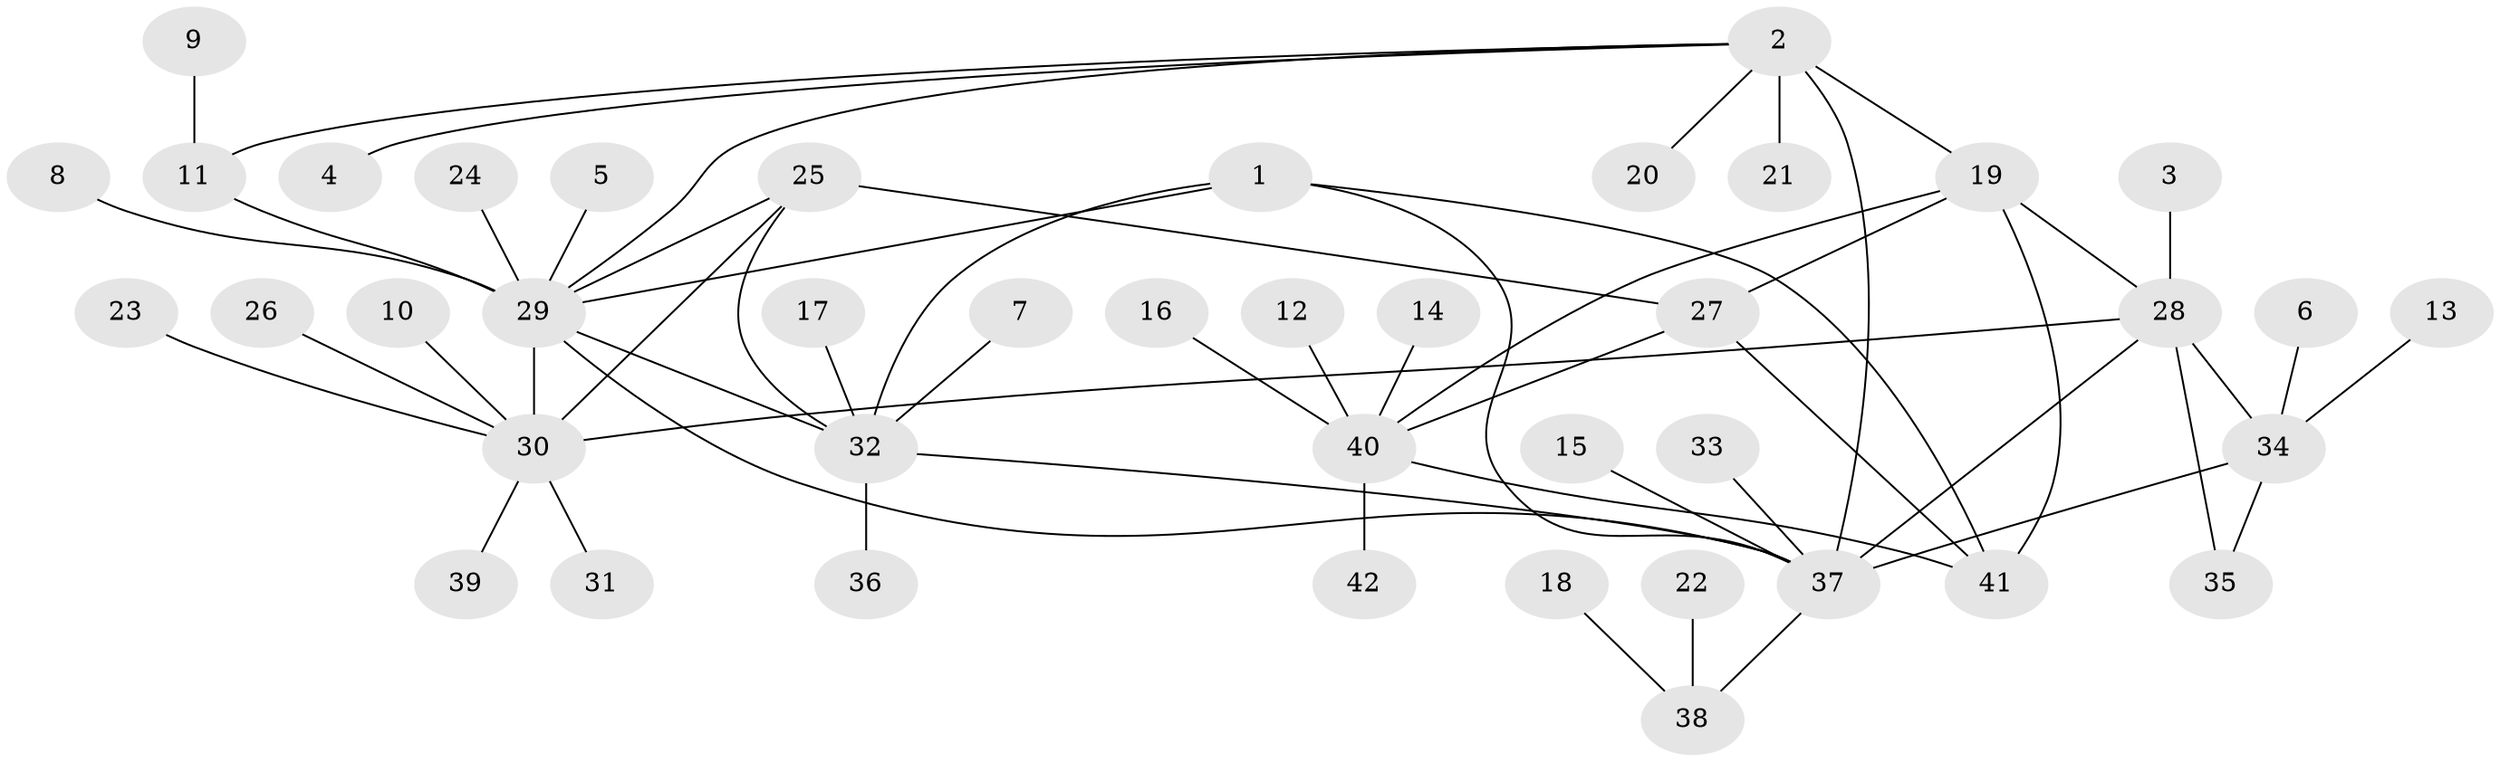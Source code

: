 // original degree distribution, {8: 0.04819277108433735, 4: 0.07228915662650602, 7: 0.03614457831325301, 5: 0.04819277108433735, 9: 0.03614457831325301, 11: 0.012048192771084338, 3: 0.012048192771084338, 2: 0.13253012048192772, 1: 0.6024096385542169}
// Generated by graph-tools (version 1.1) at 2025/26/03/09/25 03:26:47]
// undirected, 42 vertices, 57 edges
graph export_dot {
graph [start="1"]
  node [color=gray90,style=filled];
  1;
  2;
  3;
  4;
  5;
  6;
  7;
  8;
  9;
  10;
  11;
  12;
  13;
  14;
  15;
  16;
  17;
  18;
  19;
  20;
  21;
  22;
  23;
  24;
  25;
  26;
  27;
  28;
  29;
  30;
  31;
  32;
  33;
  34;
  35;
  36;
  37;
  38;
  39;
  40;
  41;
  42;
  1 -- 29 [weight=1.0];
  1 -- 32 [weight=1.0];
  1 -- 37 [weight=1.0];
  1 -- 41 [weight=1.0];
  2 -- 4 [weight=1.0];
  2 -- 11 [weight=1.0];
  2 -- 19 [weight=1.0];
  2 -- 20 [weight=1.0];
  2 -- 21 [weight=1.0];
  2 -- 29 [weight=1.0];
  2 -- 37 [weight=3.0];
  3 -- 28 [weight=1.0];
  5 -- 29 [weight=1.0];
  6 -- 34 [weight=1.0];
  7 -- 32 [weight=1.0];
  8 -- 29 [weight=1.0];
  9 -- 11 [weight=1.0];
  10 -- 30 [weight=1.0];
  11 -- 29 [weight=1.0];
  12 -- 40 [weight=1.0];
  13 -- 34 [weight=1.0];
  14 -- 40 [weight=1.0];
  15 -- 37 [weight=1.0];
  16 -- 40 [weight=1.0];
  17 -- 32 [weight=1.0];
  18 -- 38 [weight=1.0];
  19 -- 27 [weight=1.0];
  19 -- 28 [weight=1.0];
  19 -- 40 [weight=1.0];
  19 -- 41 [weight=1.0];
  22 -- 38 [weight=1.0];
  23 -- 30 [weight=1.0];
  24 -- 29 [weight=1.0];
  25 -- 27 [weight=1.0];
  25 -- 29 [weight=2.0];
  25 -- 30 [weight=2.0];
  25 -- 32 [weight=1.0];
  26 -- 30 [weight=1.0];
  27 -- 40 [weight=1.0];
  27 -- 41 [weight=1.0];
  28 -- 30 [weight=1.0];
  28 -- 34 [weight=1.0];
  28 -- 35 [weight=2.0];
  28 -- 37 [weight=1.0];
  29 -- 30 [weight=1.0];
  29 -- 32 [weight=1.0];
  29 -- 37 [weight=1.0];
  30 -- 31 [weight=1.0];
  30 -- 39 [weight=1.0];
  32 -- 36 [weight=1.0];
  32 -- 37 [weight=1.0];
  33 -- 37 [weight=1.0];
  34 -- 35 [weight=2.0];
  34 -- 37 [weight=1.0];
  37 -- 38 [weight=1.0];
  40 -- 41 [weight=1.0];
  40 -- 42 [weight=1.0];
}
